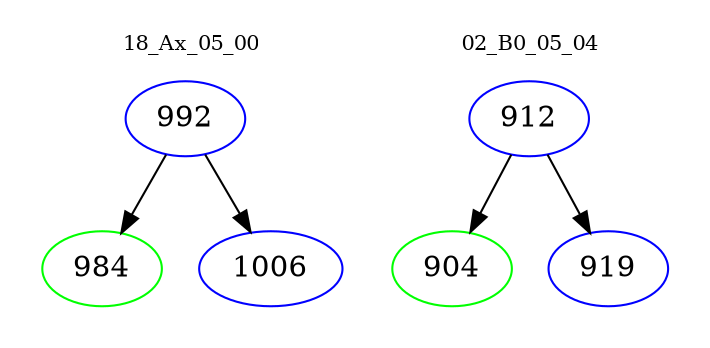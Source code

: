digraph{
subgraph cluster_0 {
color = white
label = "18_Ax_05_00";
fontsize=10;
T0_992 [label="992", color="blue"]
T0_992 -> T0_984 [color="black"]
T0_984 [label="984", color="green"]
T0_992 -> T0_1006 [color="black"]
T0_1006 [label="1006", color="blue"]
}
subgraph cluster_1 {
color = white
label = "02_B0_05_04";
fontsize=10;
T1_912 [label="912", color="blue"]
T1_912 -> T1_904 [color="black"]
T1_904 [label="904", color="green"]
T1_912 -> T1_919 [color="black"]
T1_919 [label="919", color="blue"]
}
}
